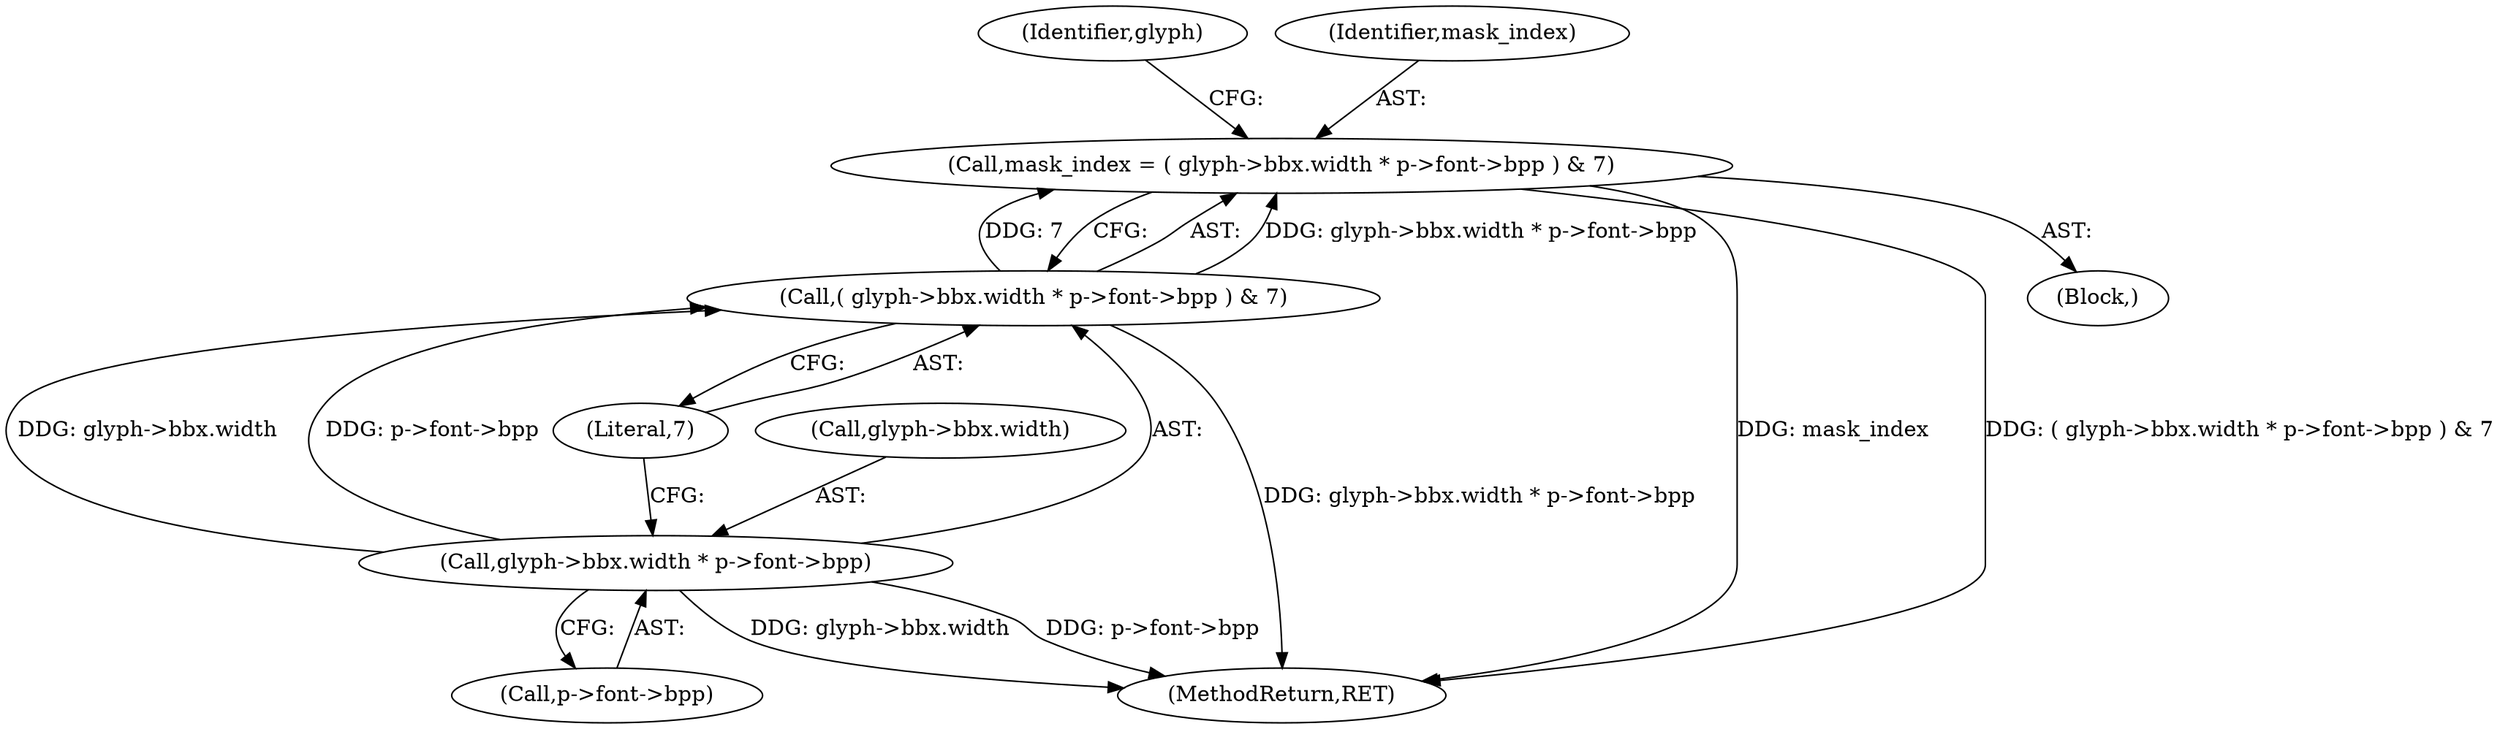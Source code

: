 digraph "0_savannah_07bdb6e289c7954e2a533039dc93c1c136099d2d@integer" {
"1000942" [label="(Call,mask_index = ( glyph->bbx.width * p->font->bpp ) & 7)"];
"1000944" [label="(Call,( glyph->bbx.width * p->font->bpp ) & 7)"];
"1000945" [label="(Call,glyph->bbx.width * p->font->bpp)"];
"1000960" [label="(Identifier,glyph)"];
"1000944" [label="(Call,( glyph->bbx.width * p->font->bpp ) & 7)"];
"1000943" [label="(Identifier,mask_index)"];
"1000956" [label="(Literal,7)"];
"1000945" [label="(Call,glyph->bbx.width * p->font->bpp)"];
"1000946" [label="(Call,glyph->bbx.width)"];
"1001568" [label="(MethodReturn,RET)"];
"1000818" [label="(Block,)"];
"1000942" [label="(Call,mask_index = ( glyph->bbx.width * p->font->bpp ) & 7)"];
"1000951" [label="(Call,p->font->bpp)"];
"1000942" -> "1000818"  [label="AST: "];
"1000942" -> "1000944"  [label="CFG: "];
"1000943" -> "1000942"  [label="AST: "];
"1000944" -> "1000942"  [label="AST: "];
"1000960" -> "1000942"  [label="CFG: "];
"1000942" -> "1001568"  [label="DDG: mask_index"];
"1000942" -> "1001568"  [label="DDG: ( glyph->bbx.width * p->font->bpp ) & 7"];
"1000944" -> "1000942"  [label="DDG: glyph->bbx.width * p->font->bpp"];
"1000944" -> "1000942"  [label="DDG: 7"];
"1000944" -> "1000956"  [label="CFG: "];
"1000945" -> "1000944"  [label="AST: "];
"1000956" -> "1000944"  [label="AST: "];
"1000944" -> "1001568"  [label="DDG: glyph->bbx.width * p->font->bpp"];
"1000945" -> "1000944"  [label="DDG: glyph->bbx.width"];
"1000945" -> "1000944"  [label="DDG: p->font->bpp"];
"1000945" -> "1000951"  [label="CFG: "];
"1000946" -> "1000945"  [label="AST: "];
"1000951" -> "1000945"  [label="AST: "];
"1000956" -> "1000945"  [label="CFG: "];
"1000945" -> "1001568"  [label="DDG: glyph->bbx.width"];
"1000945" -> "1001568"  [label="DDG: p->font->bpp"];
}
